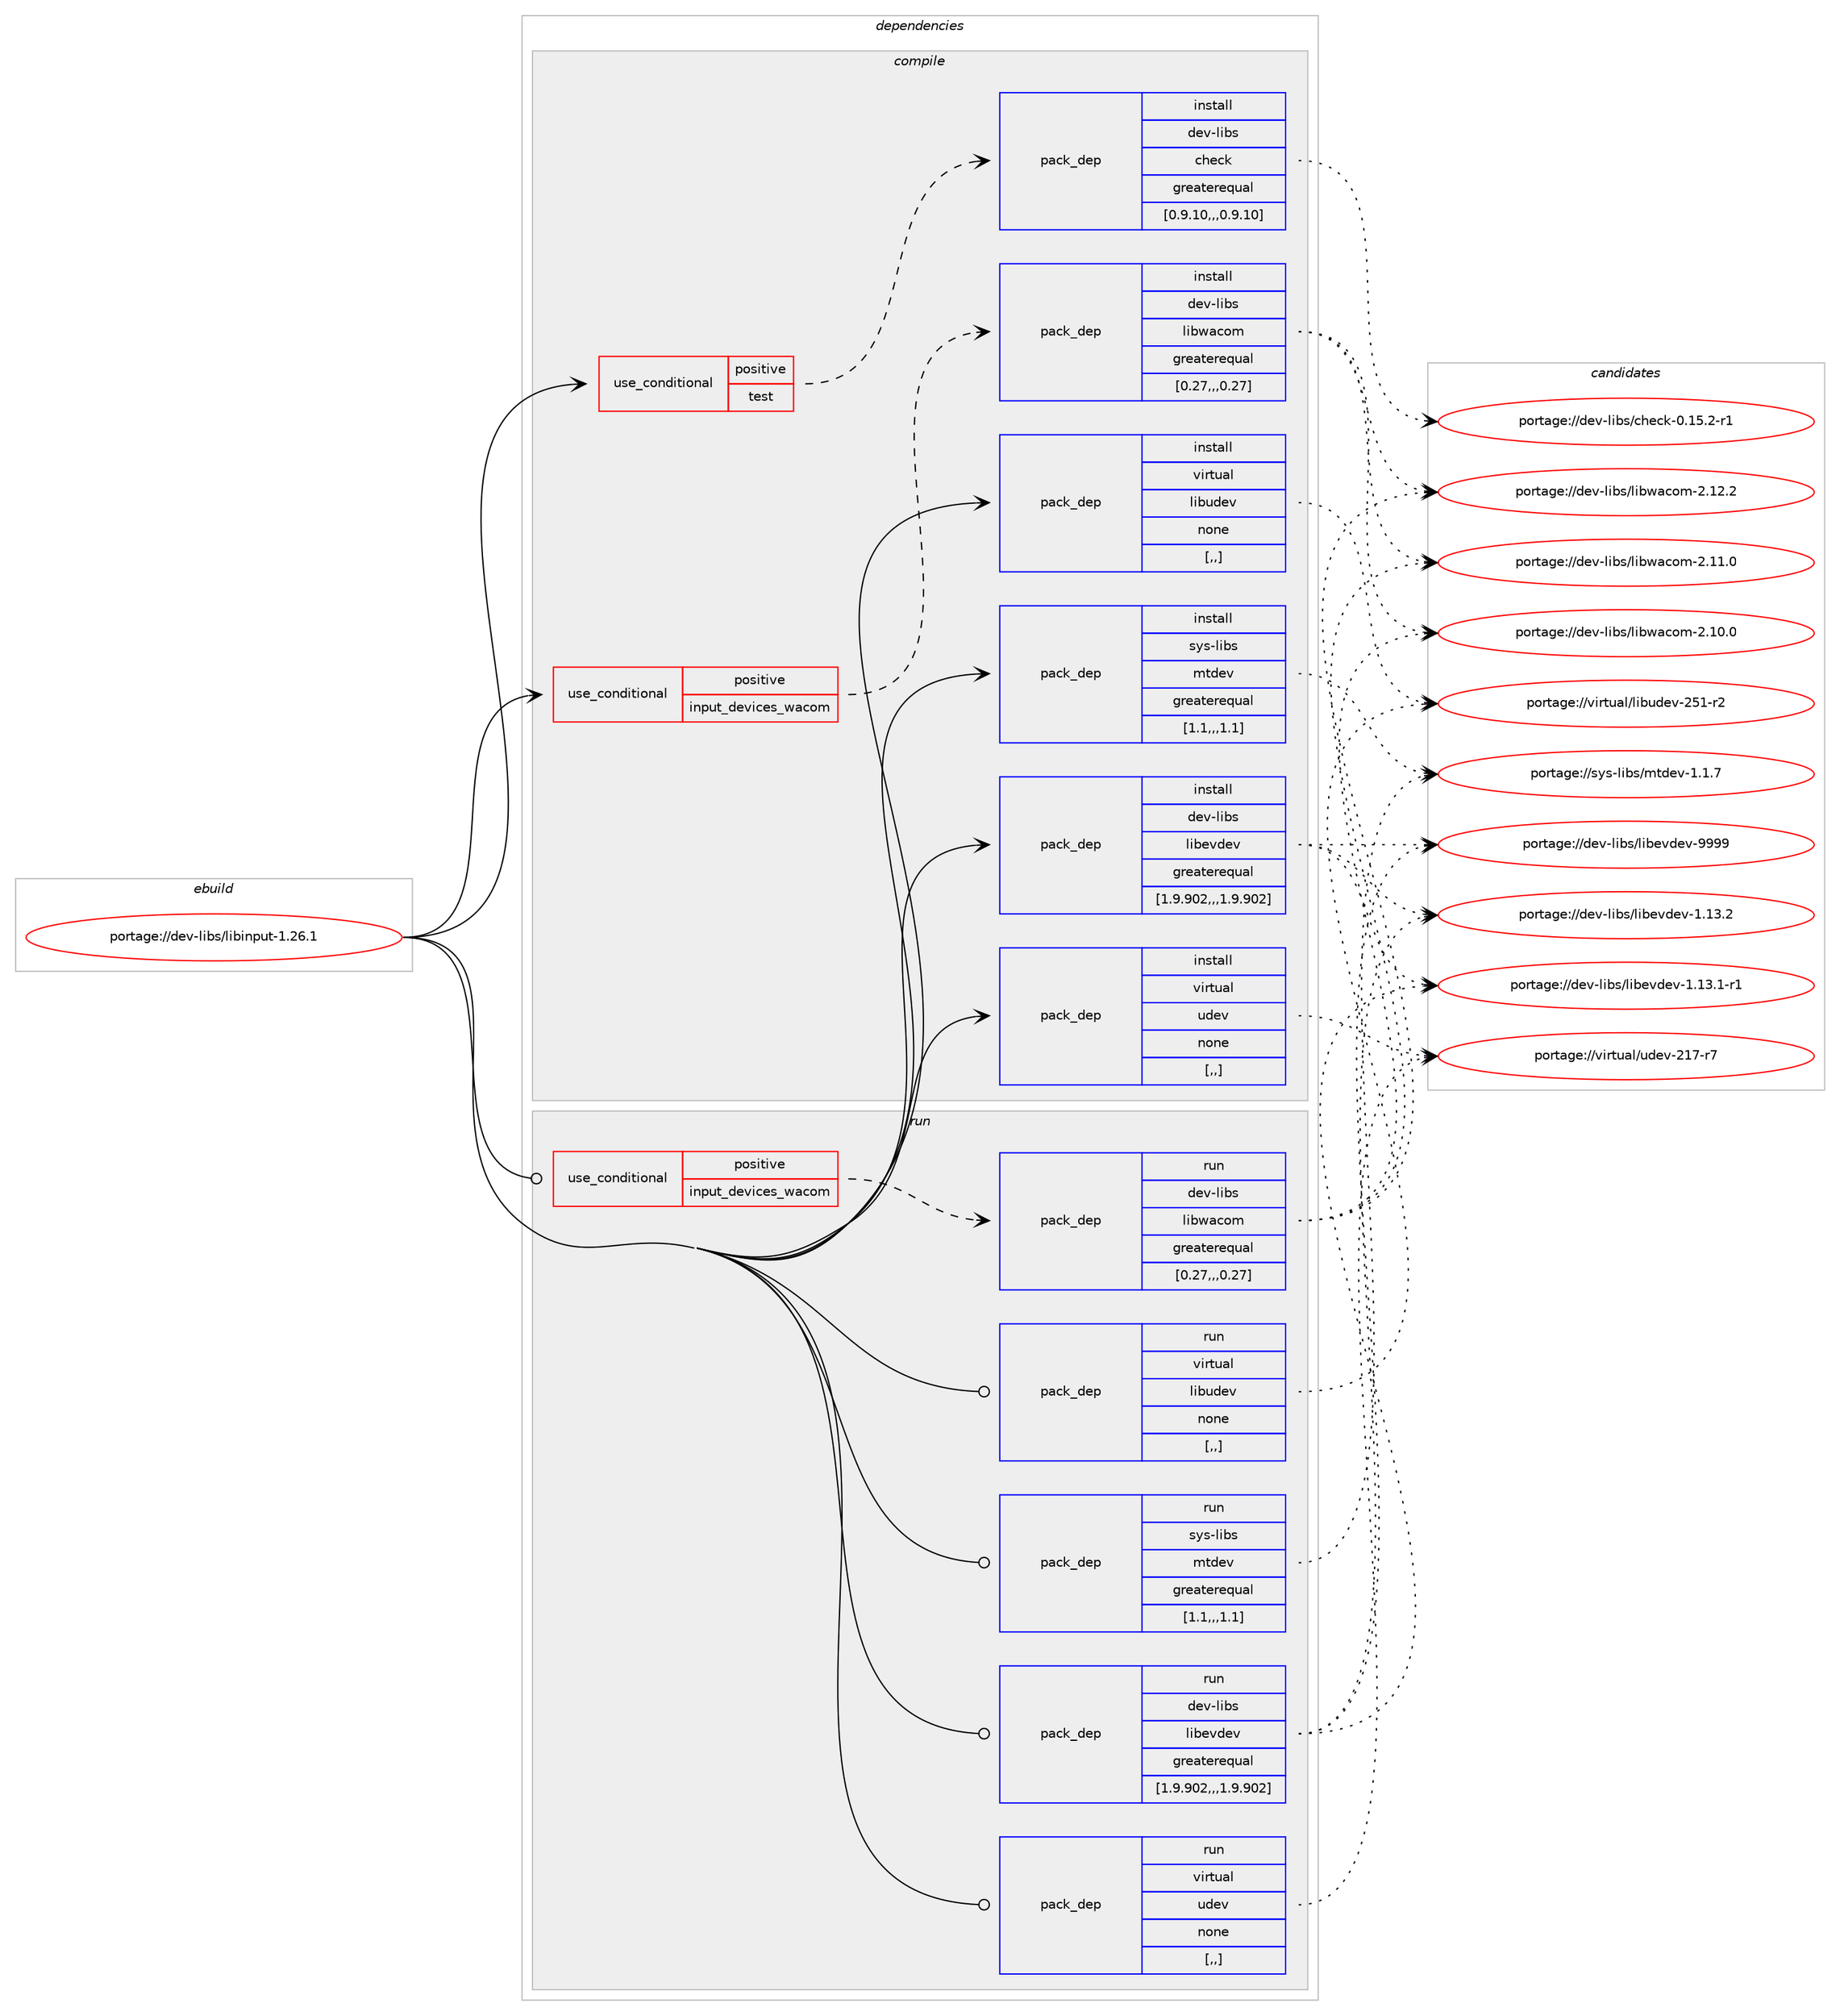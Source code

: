 digraph prolog {

# *************
# Graph options
# *************

newrank=true;
concentrate=true;
compound=true;
graph [rankdir=LR,fontname=Helvetica,fontsize=10,ranksep=1.5];#, ranksep=2.5, nodesep=0.2];
edge  [arrowhead=vee];
node  [fontname=Helvetica,fontsize=10];

# **********
# The ebuild
# **********

subgraph cluster_leftcol {
color=gray;
label=<<i>ebuild</i>>;
id [label="portage://dev-libs/libinput-1.26.1", color=red, width=4, href="../dev-libs/libinput-1.26.1.svg"];
}

# ****************
# The dependencies
# ****************

subgraph cluster_midcol {
color=gray;
label=<<i>dependencies</i>>;
subgraph cluster_compile {
fillcolor="#eeeeee";
style=filled;
label=<<i>compile</i>>;
subgraph cond26868 {
dependency110362 [label=<<TABLE BORDER="0" CELLBORDER="1" CELLSPACING="0" CELLPADDING="4"><TR><TD ROWSPAN="3" CELLPADDING="10">use_conditional</TD></TR><TR><TD>positive</TD></TR><TR><TD>input_devices_wacom</TD></TR></TABLE>>, shape=none, color=red];
subgraph pack82300 {
dependency110363 [label=<<TABLE BORDER="0" CELLBORDER="1" CELLSPACING="0" CELLPADDING="4" WIDTH="220"><TR><TD ROWSPAN="6" CELLPADDING="30">pack_dep</TD></TR><TR><TD WIDTH="110">install</TD></TR><TR><TD>dev-libs</TD></TR><TR><TD>libwacom</TD></TR><TR><TD>greaterequal</TD></TR><TR><TD>[0.27,,,0.27]</TD></TR></TABLE>>, shape=none, color=blue];
}
dependency110362:e -> dependency110363:w [weight=20,style="dashed",arrowhead="vee"];
}
id:e -> dependency110362:w [weight=20,style="solid",arrowhead="vee"];
subgraph cond26869 {
dependency110364 [label=<<TABLE BORDER="0" CELLBORDER="1" CELLSPACING="0" CELLPADDING="4"><TR><TD ROWSPAN="3" CELLPADDING="10">use_conditional</TD></TR><TR><TD>positive</TD></TR><TR><TD>test</TD></TR></TABLE>>, shape=none, color=red];
subgraph pack82301 {
dependency110365 [label=<<TABLE BORDER="0" CELLBORDER="1" CELLSPACING="0" CELLPADDING="4" WIDTH="220"><TR><TD ROWSPAN="6" CELLPADDING="30">pack_dep</TD></TR><TR><TD WIDTH="110">install</TD></TR><TR><TD>dev-libs</TD></TR><TR><TD>check</TD></TR><TR><TD>greaterequal</TD></TR><TR><TD>[0.9.10,,,0.9.10]</TD></TR></TABLE>>, shape=none, color=blue];
}
dependency110364:e -> dependency110365:w [weight=20,style="dashed",arrowhead="vee"];
}
id:e -> dependency110364:w [weight=20,style="solid",arrowhead="vee"];
subgraph pack82302 {
dependency110366 [label=<<TABLE BORDER="0" CELLBORDER="1" CELLSPACING="0" CELLPADDING="4" WIDTH="220"><TR><TD ROWSPAN="6" CELLPADDING="30">pack_dep</TD></TR><TR><TD WIDTH="110">install</TD></TR><TR><TD>dev-libs</TD></TR><TR><TD>libevdev</TD></TR><TR><TD>greaterequal</TD></TR><TR><TD>[1.9.902,,,1.9.902]</TD></TR></TABLE>>, shape=none, color=blue];
}
id:e -> dependency110366:w [weight=20,style="solid",arrowhead="vee"];
subgraph pack82303 {
dependency110367 [label=<<TABLE BORDER="0" CELLBORDER="1" CELLSPACING="0" CELLPADDING="4" WIDTH="220"><TR><TD ROWSPAN="6" CELLPADDING="30">pack_dep</TD></TR><TR><TD WIDTH="110">install</TD></TR><TR><TD>sys-libs</TD></TR><TR><TD>mtdev</TD></TR><TR><TD>greaterequal</TD></TR><TR><TD>[1.1,,,1.1]</TD></TR></TABLE>>, shape=none, color=blue];
}
id:e -> dependency110367:w [weight=20,style="solid",arrowhead="vee"];
subgraph pack82304 {
dependency110368 [label=<<TABLE BORDER="0" CELLBORDER="1" CELLSPACING="0" CELLPADDING="4" WIDTH="220"><TR><TD ROWSPAN="6" CELLPADDING="30">pack_dep</TD></TR><TR><TD WIDTH="110">install</TD></TR><TR><TD>virtual</TD></TR><TR><TD>libudev</TD></TR><TR><TD>none</TD></TR><TR><TD>[,,]</TD></TR></TABLE>>, shape=none, color=blue];
}
id:e -> dependency110368:w [weight=20,style="solid",arrowhead="vee"];
subgraph pack82305 {
dependency110369 [label=<<TABLE BORDER="0" CELLBORDER="1" CELLSPACING="0" CELLPADDING="4" WIDTH="220"><TR><TD ROWSPAN="6" CELLPADDING="30">pack_dep</TD></TR><TR><TD WIDTH="110">install</TD></TR><TR><TD>virtual</TD></TR><TR><TD>udev</TD></TR><TR><TD>none</TD></TR><TR><TD>[,,]</TD></TR></TABLE>>, shape=none, color=blue];
}
id:e -> dependency110369:w [weight=20,style="solid",arrowhead="vee"];
}
subgraph cluster_compileandrun {
fillcolor="#eeeeee";
style=filled;
label=<<i>compile and run</i>>;
}
subgraph cluster_run {
fillcolor="#eeeeee";
style=filled;
label=<<i>run</i>>;
subgraph cond26870 {
dependency110370 [label=<<TABLE BORDER="0" CELLBORDER="1" CELLSPACING="0" CELLPADDING="4"><TR><TD ROWSPAN="3" CELLPADDING="10">use_conditional</TD></TR><TR><TD>positive</TD></TR><TR><TD>input_devices_wacom</TD></TR></TABLE>>, shape=none, color=red];
subgraph pack82306 {
dependency110371 [label=<<TABLE BORDER="0" CELLBORDER="1" CELLSPACING="0" CELLPADDING="4" WIDTH="220"><TR><TD ROWSPAN="6" CELLPADDING="30">pack_dep</TD></TR><TR><TD WIDTH="110">run</TD></TR><TR><TD>dev-libs</TD></TR><TR><TD>libwacom</TD></TR><TR><TD>greaterequal</TD></TR><TR><TD>[0.27,,,0.27]</TD></TR></TABLE>>, shape=none, color=blue];
}
dependency110370:e -> dependency110371:w [weight=20,style="dashed",arrowhead="vee"];
}
id:e -> dependency110370:w [weight=20,style="solid",arrowhead="odot"];
subgraph pack82307 {
dependency110372 [label=<<TABLE BORDER="0" CELLBORDER="1" CELLSPACING="0" CELLPADDING="4" WIDTH="220"><TR><TD ROWSPAN="6" CELLPADDING="30">pack_dep</TD></TR><TR><TD WIDTH="110">run</TD></TR><TR><TD>dev-libs</TD></TR><TR><TD>libevdev</TD></TR><TR><TD>greaterequal</TD></TR><TR><TD>[1.9.902,,,1.9.902]</TD></TR></TABLE>>, shape=none, color=blue];
}
id:e -> dependency110372:w [weight=20,style="solid",arrowhead="odot"];
subgraph pack82308 {
dependency110373 [label=<<TABLE BORDER="0" CELLBORDER="1" CELLSPACING="0" CELLPADDING="4" WIDTH="220"><TR><TD ROWSPAN="6" CELLPADDING="30">pack_dep</TD></TR><TR><TD WIDTH="110">run</TD></TR><TR><TD>sys-libs</TD></TR><TR><TD>mtdev</TD></TR><TR><TD>greaterequal</TD></TR><TR><TD>[1.1,,,1.1]</TD></TR></TABLE>>, shape=none, color=blue];
}
id:e -> dependency110373:w [weight=20,style="solid",arrowhead="odot"];
subgraph pack82309 {
dependency110374 [label=<<TABLE BORDER="0" CELLBORDER="1" CELLSPACING="0" CELLPADDING="4" WIDTH="220"><TR><TD ROWSPAN="6" CELLPADDING="30">pack_dep</TD></TR><TR><TD WIDTH="110">run</TD></TR><TR><TD>virtual</TD></TR><TR><TD>libudev</TD></TR><TR><TD>none</TD></TR><TR><TD>[,,]</TD></TR></TABLE>>, shape=none, color=blue];
}
id:e -> dependency110374:w [weight=20,style="solid",arrowhead="odot"];
subgraph pack82310 {
dependency110375 [label=<<TABLE BORDER="0" CELLBORDER="1" CELLSPACING="0" CELLPADDING="4" WIDTH="220"><TR><TD ROWSPAN="6" CELLPADDING="30">pack_dep</TD></TR><TR><TD WIDTH="110">run</TD></TR><TR><TD>virtual</TD></TR><TR><TD>udev</TD></TR><TR><TD>none</TD></TR><TR><TD>[,,]</TD></TR></TABLE>>, shape=none, color=blue];
}
id:e -> dependency110375:w [weight=20,style="solid",arrowhead="odot"];
}
}

# **************
# The candidates
# **************

subgraph cluster_choices {
rank=same;
color=gray;
label=<<i>candidates</i>>;

subgraph choice82300 {
color=black;
nodesep=1;
choice10010111845108105981154710810598119979911110945504649504650 [label="portage://dev-libs/libwacom-2.12.2", color=red, width=4,href="../dev-libs/libwacom-2.12.2.svg"];
choice10010111845108105981154710810598119979911110945504649494648 [label="portage://dev-libs/libwacom-2.11.0", color=red, width=4,href="../dev-libs/libwacom-2.11.0.svg"];
choice10010111845108105981154710810598119979911110945504649484648 [label="portage://dev-libs/libwacom-2.10.0", color=red, width=4,href="../dev-libs/libwacom-2.10.0.svg"];
dependency110363:e -> choice10010111845108105981154710810598119979911110945504649504650:w [style=dotted,weight="100"];
dependency110363:e -> choice10010111845108105981154710810598119979911110945504649494648:w [style=dotted,weight="100"];
dependency110363:e -> choice10010111845108105981154710810598119979911110945504649484648:w [style=dotted,weight="100"];
}
subgraph choice82301 {
color=black;
nodesep=1;
choice1001011184510810598115479910410199107454846495346504511449 [label="portage://dev-libs/check-0.15.2-r1", color=red, width=4,href="../dev-libs/check-0.15.2-r1.svg"];
dependency110365:e -> choice1001011184510810598115479910410199107454846495346504511449:w [style=dotted,weight="100"];
}
subgraph choice82302 {
color=black;
nodesep=1;
choice100101118451081059811547108105981011181001011184557575757 [label="portage://dev-libs/libevdev-9999", color=red, width=4,href="../dev-libs/libevdev-9999.svg"];
choice1001011184510810598115471081059810111810010111845494649514650 [label="portage://dev-libs/libevdev-1.13.2", color=red, width=4,href="../dev-libs/libevdev-1.13.2.svg"];
choice10010111845108105981154710810598101118100101118454946495146494511449 [label="portage://dev-libs/libevdev-1.13.1-r1", color=red, width=4,href="../dev-libs/libevdev-1.13.1-r1.svg"];
dependency110366:e -> choice100101118451081059811547108105981011181001011184557575757:w [style=dotted,weight="100"];
dependency110366:e -> choice1001011184510810598115471081059810111810010111845494649514650:w [style=dotted,weight="100"];
dependency110366:e -> choice10010111845108105981154710810598101118100101118454946495146494511449:w [style=dotted,weight="100"];
}
subgraph choice82303 {
color=black;
nodesep=1;
choice115121115451081059811547109116100101118454946494655 [label="portage://sys-libs/mtdev-1.1.7", color=red, width=4,href="../sys-libs/mtdev-1.1.7.svg"];
dependency110367:e -> choice115121115451081059811547109116100101118454946494655:w [style=dotted,weight="100"];
}
subgraph choice82304 {
color=black;
nodesep=1;
choice118105114116117971084710810598117100101118455053494511450 [label="portage://virtual/libudev-251-r2", color=red, width=4,href="../virtual/libudev-251-r2.svg"];
dependency110368:e -> choice118105114116117971084710810598117100101118455053494511450:w [style=dotted,weight="100"];
}
subgraph choice82305 {
color=black;
nodesep=1;
choice1181051141161179710847117100101118455049554511455 [label="portage://virtual/udev-217-r7", color=red, width=4,href="../virtual/udev-217-r7.svg"];
dependency110369:e -> choice1181051141161179710847117100101118455049554511455:w [style=dotted,weight="100"];
}
subgraph choice82306 {
color=black;
nodesep=1;
choice10010111845108105981154710810598119979911110945504649504650 [label="portage://dev-libs/libwacom-2.12.2", color=red, width=4,href="../dev-libs/libwacom-2.12.2.svg"];
choice10010111845108105981154710810598119979911110945504649494648 [label="portage://dev-libs/libwacom-2.11.0", color=red, width=4,href="../dev-libs/libwacom-2.11.0.svg"];
choice10010111845108105981154710810598119979911110945504649484648 [label="portage://dev-libs/libwacom-2.10.0", color=red, width=4,href="../dev-libs/libwacom-2.10.0.svg"];
dependency110371:e -> choice10010111845108105981154710810598119979911110945504649504650:w [style=dotted,weight="100"];
dependency110371:e -> choice10010111845108105981154710810598119979911110945504649494648:w [style=dotted,weight="100"];
dependency110371:e -> choice10010111845108105981154710810598119979911110945504649484648:w [style=dotted,weight="100"];
}
subgraph choice82307 {
color=black;
nodesep=1;
choice100101118451081059811547108105981011181001011184557575757 [label="portage://dev-libs/libevdev-9999", color=red, width=4,href="../dev-libs/libevdev-9999.svg"];
choice1001011184510810598115471081059810111810010111845494649514650 [label="portage://dev-libs/libevdev-1.13.2", color=red, width=4,href="../dev-libs/libevdev-1.13.2.svg"];
choice10010111845108105981154710810598101118100101118454946495146494511449 [label="portage://dev-libs/libevdev-1.13.1-r1", color=red, width=4,href="../dev-libs/libevdev-1.13.1-r1.svg"];
dependency110372:e -> choice100101118451081059811547108105981011181001011184557575757:w [style=dotted,weight="100"];
dependency110372:e -> choice1001011184510810598115471081059810111810010111845494649514650:w [style=dotted,weight="100"];
dependency110372:e -> choice10010111845108105981154710810598101118100101118454946495146494511449:w [style=dotted,weight="100"];
}
subgraph choice82308 {
color=black;
nodesep=1;
choice115121115451081059811547109116100101118454946494655 [label="portage://sys-libs/mtdev-1.1.7", color=red, width=4,href="../sys-libs/mtdev-1.1.7.svg"];
dependency110373:e -> choice115121115451081059811547109116100101118454946494655:w [style=dotted,weight="100"];
}
subgraph choice82309 {
color=black;
nodesep=1;
choice118105114116117971084710810598117100101118455053494511450 [label="portage://virtual/libudev-251-r2", color=red, width=4,href="../virtual/libudev-251-r2.svg"];
dependency110374:e -> choice118105114116117971084710810598117100101118455053494511450:w [style=dotted,weight="100"];
}
subgraph choice82310 {
color=black;
nodesep=1;
choice1181051141161179710847117100101118455049554511455 [label="portage://virtual/udev-217-r7", color=red, width=4,href="../virtual/udev-217-r7.svg"];
dependency110375:e -> choice1181051141161179710847117100101118455049554511455:w [style=dotted,weight="100"];
}
}

}
